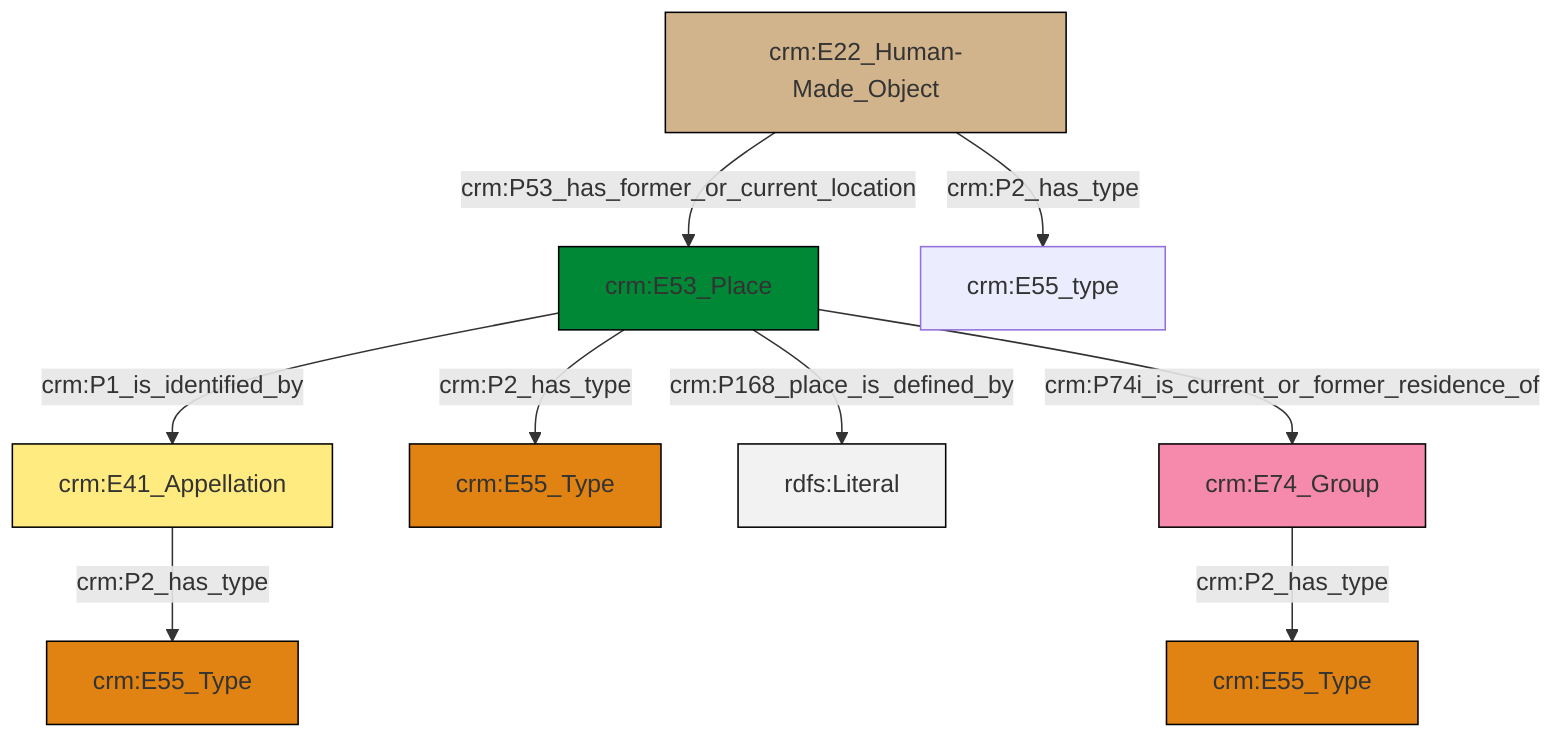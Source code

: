 graph TD
classDef Literal fill:#f2f2f2,stroke:#000000;
classDef CRM_Entity fill:#FFFFFF,stroke:#000000;
classDef Temporal_Entity fill:#00C9E6, stroke:#000000;
classDef Type fill:#E18312, stroke:#000000;
classDef Time-Span fill:#2C9C91, stroke:#000000;
classDef Appellation fill:#FFEB7F, stroke:#000000;
classDef Place fill:#008836, stroke:#000000;
classDef Persistent_Item fill:#B266B2, stroke:#000000;
classDef Conceptual_Object fill:#FFD700, stroke:#000000;
classDef Physical_Thing fill:#D2B48C, stroke:#000000;
classDef Actor fill:#f58aad, stroke:#000000;
classDef PC_Classes fill:#4ce600, stroke:#000000;
classDef Multi fill:#cccccc,stroke:#000000;

0["crm:E53_Place"]:::Place -->|crm:P1_is_identified_by| 1["crm:E41_Appellation"]:::Appellation
0["crm:E53_Place"]:::Place -->|crm:P168_place_is_defined_by| 6[rdfs:Literal]:::Literal
0["crm:E53_Place"]:::Place -->|crm:P74i_is_current_or_former_residence_of| 11["crm:E74_Group"]:::Actor
14["crm:E22_Human-Made_Object"]:::Physical_Thing -->|crm:P53_has_former_or_current_location| 0["crm:E53_Place"]:::Place
1["crm:E41_Appellation"]:::Appellation -->|crm:P2_has_type| 7["crm:E55_Type"]:::Type
14["crm:E22_Human-Made_Object"]:::Physical_Thing -->|crm:P2_has_type| 9["crm:E55_type"]:::Default
11["crm:E74_Group"]:::Actor -->|crm:P2_has_type| 2["crm:E55_Type"]:::Type
0["crm:E53_Place"]:::Place -->|crm:P2_has_type| 4["crm:E55_Type"]:::Type